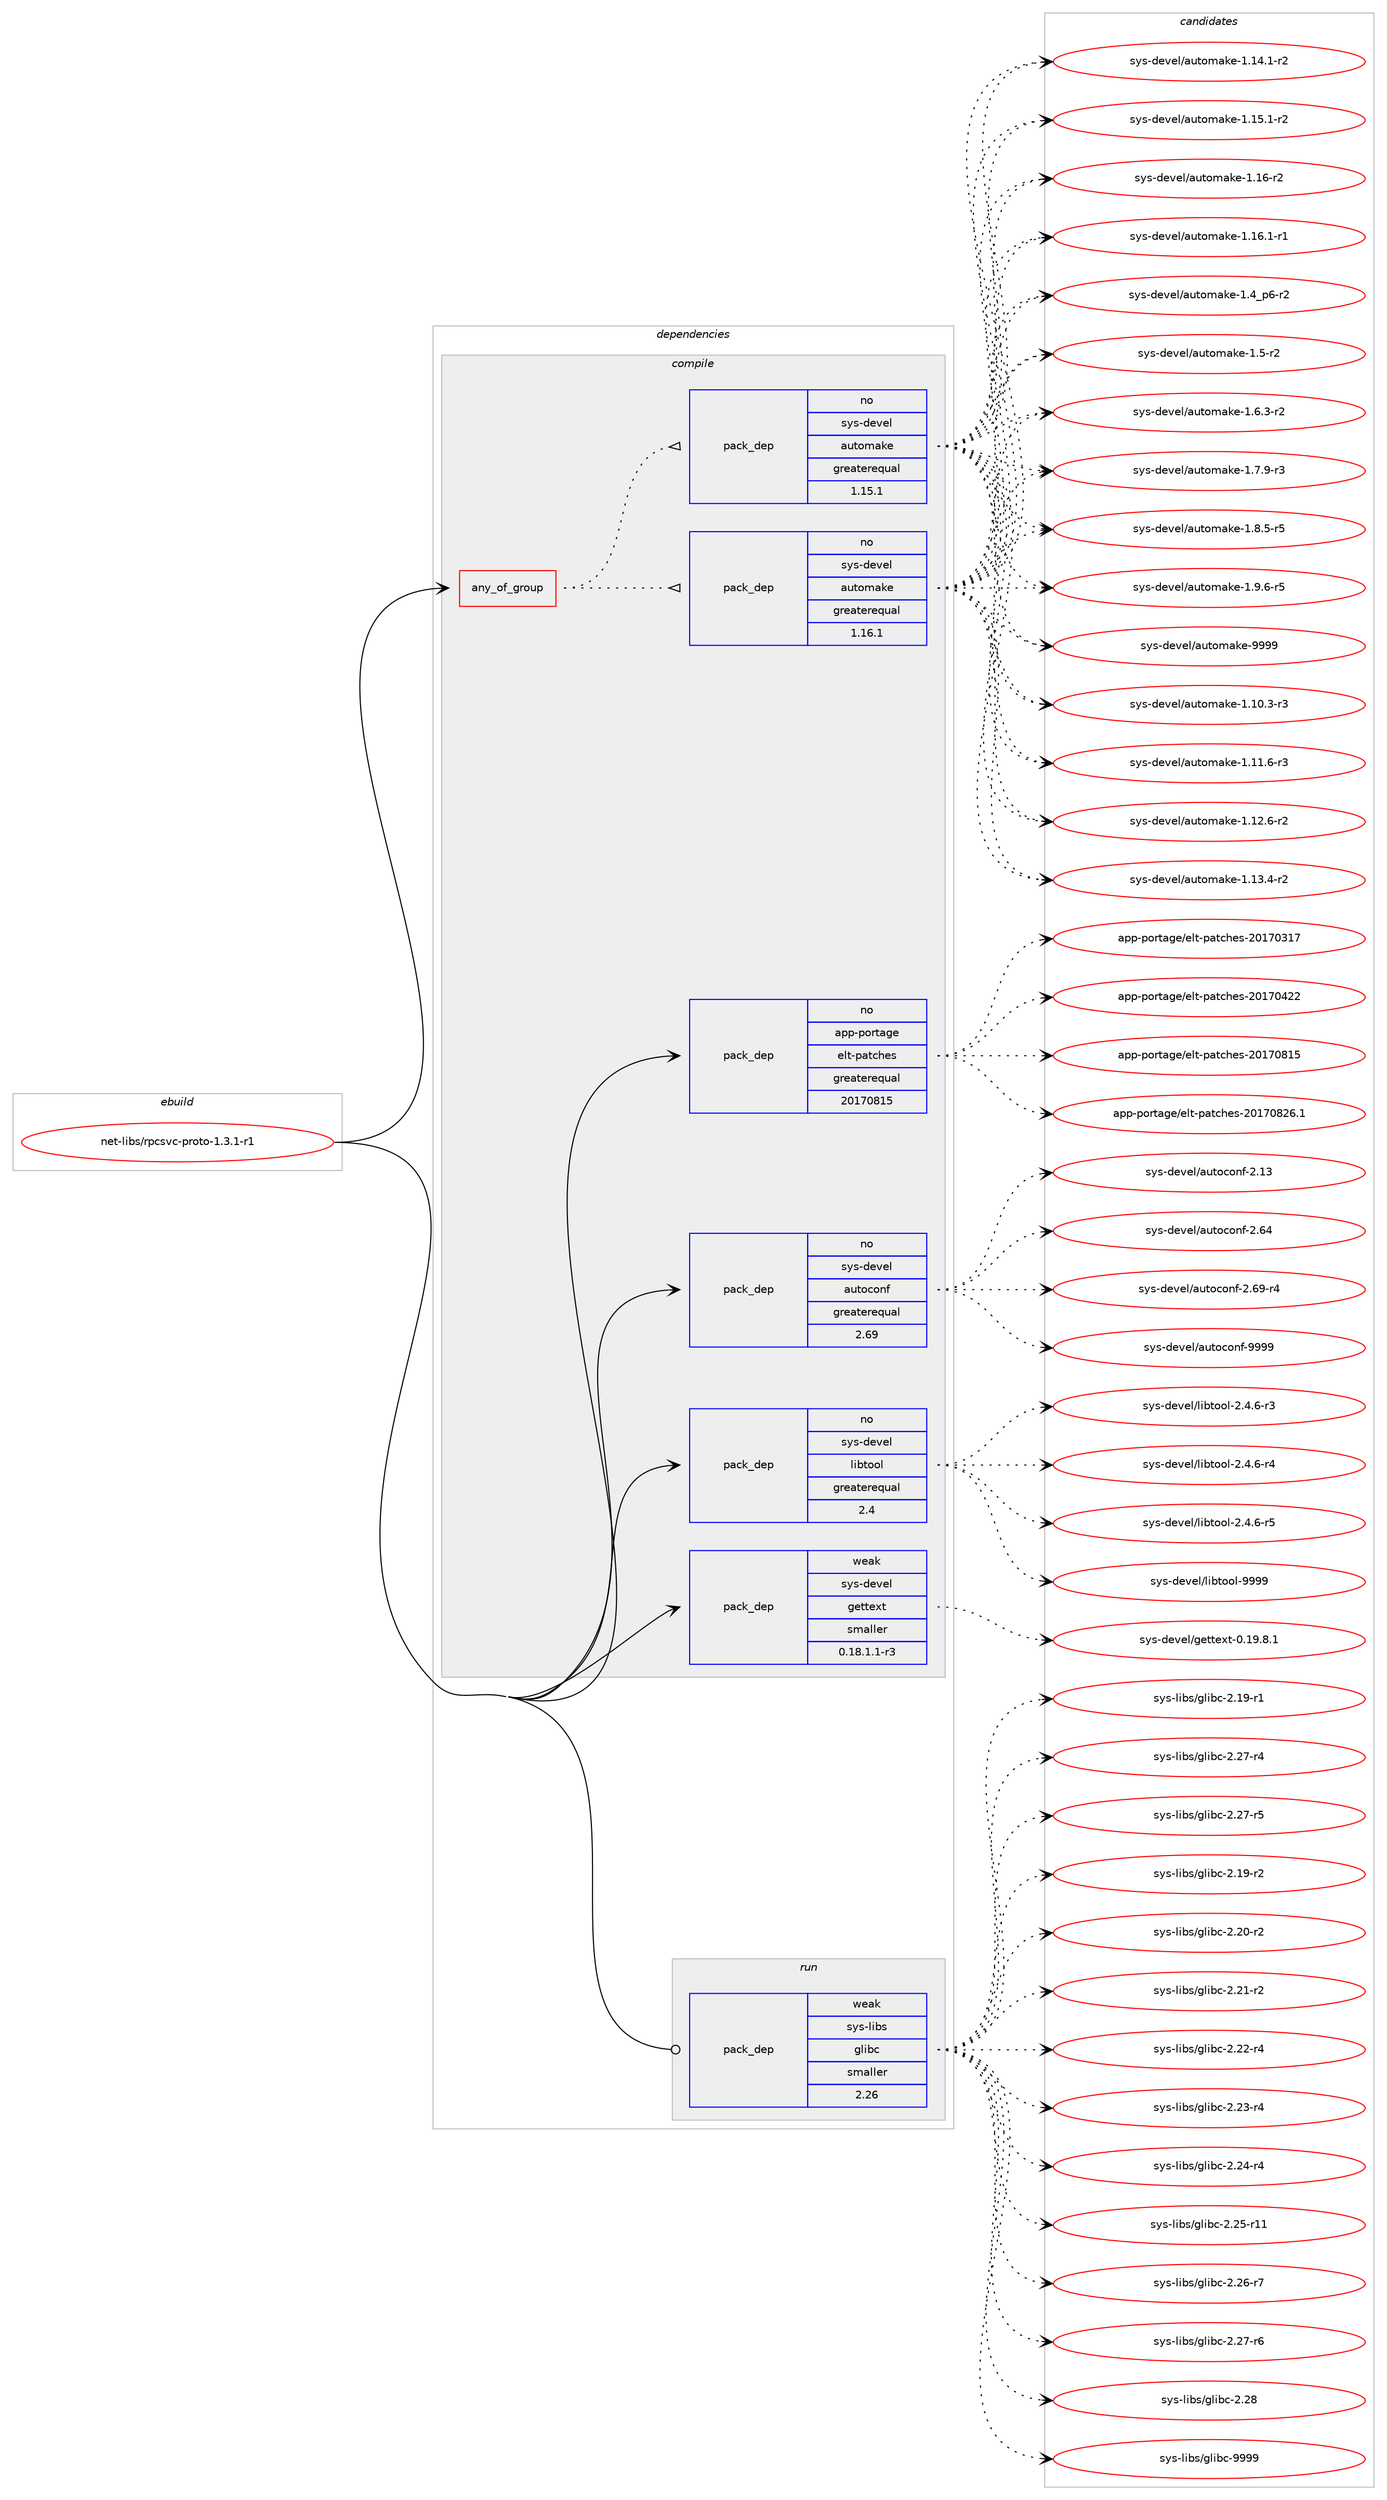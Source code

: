 digraph prolog {

# *************
# Graph options
# *************

newrank=true;
concentrate=true;
compound=true;
graph [rankdir=LR,fontname=Helvetica,fontsize=10,ranksep=1.5];#, ranksep=2.5, nodesep=0.2];
edge  [arrowhead=vee];
node  [fontname=Helvetica,fontsize=10];

# **********
# The ebuild
# **********

subgraph cluster_leftcol {
color=gray;
rank=same;
label=<<i>ebuild</i>>;
id [label="net-libs/rpcsvc-proto-1.3.1-r1", color=red, width=4, href="../net-libs/rpcsvc-proto-1.3.1-r1.svg"];
}

# ****************
# The dependencies
# ****************

subgraph cluster_midcol {
color=gray;
label=<<i>dependencies</i>>;
subgraph cluster_compile {
fillcolor="#eeeeee";
style=filled;
label=<<i>compile</i>>;
subgraph any218 {
dependency14055 [label=<<TABLE BORDER="0" CELLBORDER="1" CELLSPACING="0" CELLPADDING="4"><TR><TD CELLPADDING="10">any_of_group</TD></TR></TABLE>>, shape=none, color=red];subgraph pack9538 {
dependency14056 [label=<<TABLE BORDER="0" CELLBORDER="1" CELLSPACING="0" CELLPADDING="4" WIDTH="220"><TR><TD ROWSPAN="6" CELLPADDING="30">pack_dep</TD></TR><TR><TD WIDTH="110">no</TD></TR><TR><TD>sys-devel</TD></TR><TR><TD>automake</TD></TR><TR><TD>greaterequal</TD></TR><TR><TD>1.16.1</TD></TR></TABLE>>, shape=none, color=blue];
}
dependency14055:e -> dependency14056:w [weight=20,style="dotted",arrowhead="oinv"];
subgraph pack9539 {
dependency14057 [label=<<TABLE BORDER="0" CELLBORDER="1" CELLSPACING="0" CELLPADDING="4" WIDTH="220"><TR><TD ROWSPAN="6" CELLPADDING="30">pack_dep</TD></TR><TR><TD WIDTH="110">no</TD></TR><TR><TD>sys-devel</TD></TR><TR><TD>automake</TD></TR><TR><TD>greaterequal</TD></TR><TR><TD>1.15.1</TD></TR></TABLE>>, shape=none, color=blue];
}
dependency14055:e -> dependency14057:w [weight=20,style="dotted",arrowhead="oinv"];
}
id:e -> dependency14055:w [weight=20,style="solid",arrowhead="vee"];
subgraph pack9540 {
dependency14058 [label=<<TABLE BORDER="0" CELLBORDER="1" CELLSPACING="0" CELLPADDING="4" WIDTH="220"><TR><TD ROWSPAN="6" CELLPADDING="30">pack_dep</TD></TR><TR><TD WIDTH="110">no</TD></TR><TR><TD>app-portage</TD></TR><TR><TD>elt-patches</TD></TR><TR><TD>greaterequal</TD></TR><TR><TD>20170815</TD></TR></TABLE>>, shape=none, color=blue];
}
id:e -> dependency14058:w [weight=20,style="solid",arrowhead="vee"];
subgraph pack9541 {
dependency14059 [label=<<TABLE BORDER="0" CELLBORDER="1" CELLSPACING="0" CELLPADDING="4" WIDTH="220"><TR><TD ROWSPAN="6" CELLPADDING="30">pack_dep</TD></TR><TR><TD WIDTH="110">no</TD></TR><TR><TD>sys-devel</TD></TR><TR><TD>autoconf</TD></TR><TR><TD>greaterequal</TD></TR><TR><TD>2.69</TD></TR></TABLE>>, shape=none, color=blue];
}
id:e -> dependency14059:w [weight=20,style="solid",arrowhead="vee"];
subgraph pack9542 {
dependency14060 [label=<<TABLE BORDER="0" CELLBORDER="1" CELLSPACING="0" CELLPADDING="4" WIDTH="220"><TR><TD ROWSPAN="6" CELLPADDING="30">pack_dep</TD></TR><TR><TD WIDTH="110">no</TD></TR><TR><TD>sys-devel</TD></TR><TR><TD>libtool</TD></TR><TR><TD>greaterequal</TD></TR><TR><TD>2.4</TD></TR></TABLE>>, shape=none, color=blue];
}
id:e -> dependency14060:w [weight=20,style="solid",arrowhead="vee"];
subgraph pack9543 {
dependency14061 [label=<<TABLE BORDER="0" CELLBORDER="1" CELLSPACING="0" CELLPADDING="4" WIDTH="220"><TR><TD ROWSPAN="6" CELLPADDING="30">pack_dep</TD></TR><TR><TD WIDTH="110">weak</TD></TR><TR><TD>sys-devel</TD></TR><TR><TD>gettext</TD></TR><TR><TD>smaller</TD></TR><TR><TD>0.18.1.1-r3</TD></TR></TABLE>>, shape=none, color=blue];
}
id:e -> dependency14061:w [weight=20,style="solid",arrowhead="vee"];
}
subgraph cluster_compileandrun {
fillcolor="#eeeeee";
style=filled;
label=<<i>compile and run</i>>;
}
subgraph cluster_run {
fillcolor="#eeeeee";
style=filled;
label=<<i>run</i>>;
subgraph pack9544 {
dependency14062 [label=<<TABLE BORDER="0" CELLBORDER="1" CELLSPACING="0" CELLPADDING="4" WIDTH="220"><TR><TD ROWSPAN="6" CELLPADDING="30">pack_dep</TD></TR><TR><TD WIDTH="110">weak</TD></TR><TR><TD>sys-libs</TD></TR><TR><TD>glibc</TD></TR><TR><TD>smaller</TD></TR><TR><TD>2.26</TD></TR></TABLE>>, shape=none, color=blue];
}
id:e -> dependency14062:w [weight=20,style="solid",arrowhead="odot"];
}
}

# **************
# The candidates
# **************

subgraph cluster_choices {
rank=same;
color=gray;
label=<<i>candidates</i>>;

subgraph choice9538 {
color=black;
nodesep=1;
choice11512111545100101118101108479711711611110997107101454946494846514511451 [label="sys-devel/automake-1.10.3-r3", color=red, width=4,href="../sys-devel/automake-1.10.3-r3.svg"];
choice11512111545100101118101108479711711611110997107101454946494946544511451 [label="sys-devel/automake-1.11.6-r3", color=red, width=4,href="../sys-devel/automake-1.11.6-r3.svg"];
choice11512111545100101118101108479711711611110997107101454946495046544511450 [label="sys-devel/automake-1.12.6-r2", color=red, width=4,href="../sys-devel/automake-1.12.6-r2.svg"];
choice11512111545100101118101108479711711611110997107101454946495146524511450 [label="sys-devel/automake-1.13.4-r2", color=red, width=4,href="../sys-devel/automake-1.13.4-r2.svg"];
choice11512111545100101118101108479711711611110997107101454946495246494511450 [label="sys-devel/automake-1.14.1-r2", color=red, width=4,href="../sys-devel/automake-1.14.1-r2.svg"];
choice11512111545100101118101108479711711611110997107101454946495346494511450 [label="sys-devel/automake-1.15.1-r2", color=red, width=4,href="../sys-devel/automake-1.15.1-r2.svg"];
choice1151211154510010111810110847971171161111099710710145494649544511450 [label="sys-devel/automake-1.16-r2", color=red, width=4,href="../sys-devel/automake-1.16-r2.svg"];
choice11512111545100101118101108479711711611110997107101454946495446494511449 [label="sys-devel/automake-1.16.1-r1", color=red, width=4,href="../sys-devel/automake-1.16.1-r1.svg"];
choice115121115451001011181011084797117116111109971071014549465295112544511450 [label="sys-devel/automake-1.4_p6-r2", color=red, width=4,href="../sys-devel/automake-1.4_p6-r2.svg"];
choice11512111545100101118101108479711711611110997107101454946534511450 [label="sys-devel/automake-1.5-r2", color=red, width=4,href="../sys-devel/automake-1.5-r2.svg"];
choice115121115451001011181011084797117116111109971071014549465446514511450 [label="sys-devel/automake-1.6.3-r2", color=red, width=4,href="../sys-devel/automake-1.6.3-r2.svg"];
choice115121115451001011181011084797117116111109971071014549465546574511451 [label="sys-devel/automake-1.7.9-r3", color=red, width=4,href="../sys-devel/automake-1.7.9-r3.svg"];
choice115121115451001011181011084797117116111109971071014549465646534511453 [label="sys-devel/automake-1.8.5-r5", color=red, width=4,href="../sys-devel/automake-1.8.5-r5.svg"];
choice115121115451001011181011084797117116111109971071014549465746544511453 [label="sys-devel/automake-1.9.6-r5", color=red, width=4,href="../sys-devel/automake-1.9.6-r5.svg"];
choice115121115451001011181011084797117116111109971071014557575757 [label="sys-devel/automake-9999", color=red, width=4,href="../sys-devel/automake-9999.svg"];
dependency14056:e -> choice11512111545100101118101108479711711611110997107101454946494846514511451:w [style=dotted,weight="100"];
dependency14056:e -> choice11512111545100101118101108479711711611110997107101454946494946544511451:w [style=dotted,weight="100"];
dependency14056:e -> choice11512111545100101118101108479711711611110997107101454946495046544511450:w [style=dotted,weight="100"];
dependency14056:e -> choice11512111545100101118101108479711711611110997107101454946495146524511450:w [style=dotted,weight="100"];
dependency14056:e -> choice11512111545100101118101108479711711611110997107101454946495246494511450:w [style=dotted,weight="100"];
dependency14056:e -> choice11512111545100101118101108479711711611110997107101454946495346494511450:w [style=dotted,weight="100"];
dependency14056:e -> choice1151211154510010111810110847971171161111099710710145494649544511450:w [style=dotted,weight="100"];
dependency14056:e -> choice11512111545100101118101108479711711611110997107101454946495446494511449:w [style=dotted,weight="100"];
dependency14056:e -> choice115121115451001011181011084797117116111109971071014549465295112544511450:w [style=dotted,weight="100"];
dependency14056:e -> choice11512111545100101118101108479711711611110997107101454946534511450:w [style=dotted,weight="100"];
dependency14056:e -> choice115121115451001011181011084797117116111109971071014549465446514511450:w [style=dotted,weight="100"];
dependency14056:e -> choice115121115451001011181011084797117116111109971071014549465546574511451:w [style=dotted,weight="100"];
dependency14056:e -> choice115121115451001011181011084797117116111109971071014549465646534511453:w [style=dotted,weight="100"];
dependency14056:e -> choice115121115451001011181011084797117116111109971071014549465746544511453:w [style=dotted,weight="100"];
dependency14056:e -> choice115121115451001011181011084797117116111109971071014557575757:w [style=dotted,weight="100"];
}
subgraph choice9539 {
color=black;
nodesep=1;
choice11512111545100101118101108479711711611110997107101454946494846514511451 [label="sys-devel/automake-1.10.3-r3", color=red, width=4,href="../sys-devel/automake-1.10.3-r3.svg"];
choice11512111545100101118101108479711711611110997107101454946494946544511451 [label="sys-devel/automake-1.11.6-r3", color=red, width=4,href="../sys-devel/automake-1.11.6-r3.svg"];
choice11512111545100101118101108479711711611110997107101454946495046544511450 [label="sys-devel/automake-1.12.6-r2", color=red, width=4,href="../sys-devel/automake-1.12.6-r2.svg"];
choice11512111545100101118101108479711711611110997107101454946495146524511450 [label="sys-devel/automake-1.13.4-r2", color=red, width=4,href="../sys-devel/automake-1.13.4-r2.svg"];
choice11512111545100101118101108479711711611110997107101454946495246494511450 [label="sys-devel/automake-1.14.1-r2", color=red, width=4,href="../sys-devel/automake-1.14.1-r2.svg"];
choice11512111545100101118101108479711711611110997107101454946495346494511450 [label="sys-devel/automake-1.15.1-r2", color=red, width=4,href="../sys-devel/automake-1.15.1-r2.svg"];
choice1151211154510010111810110847971171161111099710710145494649544511450 [label="sys-devel/automake-1.16-r2", color=red, width=4,href="../sys-devel/automake-1.16-r2.svg"];
choice11512111545100101118101108479711711611110997107101454946495446494511449 [label="sys-devel/automake-1.16.1-r1", color=red, width=4,href="../sys-devel/automake-1.16.1-r1.svg"];
choice115121115451001011181011084797117116111109971071014549465295112544511450 [label="sys-devel/automake-1.4_p6-r2", color=red, width=4,href="../sys-devel/automake-1.4_p6-r2.svg"];
choice11512111545100101118101108479711711611110997107101454946534511450 [label="sys-devel/automake-1.5-r2", color=red, width=4,href="../sys-devel/automake-1.5-r2.svg"];
choice115121115451001011181011084797117116111109971071014549465446514511450 [label="sys-devel/automake-1.6.3-r2", color=red, width=4,href="../sys-devel/automake-1.6.3-r2.svg"];
choice115121115451001011181011084797117116111109971071014549465546574511451 [label="sys-devel/automake-1.7.9-r3", color=red, width=4,href="../sys-devel/automake-1.7.9-r3.svg"];
choice115121115451001011181011084797117116111109971071014549465646534511453 [label="sys-devel/automake-1.8.5-r5", color=red, width=4,href="../sys-devel/automake-1.8.5-r5.svg"];
choice115121115451001011181011084797117116111109971071014549465746544511453 [label="sys-devel/automake-1.9.6-r5", color=red, width=4,href="../sys-devel/automake-1.9.6-r5.svg"];
choice115121115451001011181011084797117116111109971071014557575757 [label="sys-devel/automake-9999", color=red, width=4,href="../sys-devel/automake-9999.svg"];
dependency14057:e -> choice11512111545100101118101108479711711611110997107101454946494846514511451:w [style=dotted,weight="100"];
dependency14057:e -> choice11512111545100101118101108479711711611110997107101454946494946544511451:w [style=dotted,weight="100"];
dependency14057:e -> choice11512111545100101118101108479711711611110997107101454946495046544511450:w [style=dotted,weight="100"];
dependency14057:e -> choice11512111545100101118101108479711711611110997107101454946495146524511450:w [style=dotted,weight="100"];
dependency14057:e -> choice11512111545100101118101108479711711611110997107101454946495246494511450:w [style=dotted,weight="100"];
dependency14057:e -> choice11512111545100101118101108479711711611110997107101454946495346494511450:w [style=dotted,weight="100"];
dependency14057:e -> choice1151211154510010111810110847971171161111099710710145494649544511450:w [style=dotted,weight="100"];
dependency14057:e -> choice11512111545100101118101108479711711611110997107101454946495446494511449:w [style=dotted,weight="100"];
dependency14057:e -> choice115121115451001011181011084797117116111109971071014549465295112544511450:w [style=dotted,weight="100"];
dependency14057:e -> choice11512111545100101118101108479711711611110997107101454946534511450:w [style=dotted,weight="100"];
dependency14057:e -> choice115121115451001011181011084797117116111109971071014549465446514511450:w [style=dotted,weight="100"];
dependency14057:e -> choice115121115451001011181011084797117116111109971071014549465546574511451:w [style=dotted,weight="100"];
dependency14057:e -> choice115121115451001011181011084797117116111109971071014549465646534511453:w [style=dotted,weight="100"];
dependency14057:e -> choice115121115451001011181011084797117116111109971071014549465746544511453:w [style=dotted,weight="100"];
dependency14057:e -> choice115121115451001011181011084797117116111109971071014557575757:w [style=dotted,weight="100"];
}
subgraph choice9540 {
color=black;
nodesep=1;
choice97112112451121111141169710310147101108116451129711699104101115455048495548514955 [label="app-portage/elt-patches-20170317", color=red, width=4,href="../app-portage/elt-patches-20170317.svg"];
choice97112112451121111141169710310147101108116451129711699104101115455048495548525050 [label="app-portage/elt-patches-20170422", color=red, width=4,href="../app-portage/elt-patches-20170422.svg"];
choice97112112451121111141169710310147101108116451129711699104101115455048495548564953 [label="app-portage/elt-patches-20170815", color=red, width=4,href="../app-portage/elt-patches-20170815.svg"];
choice971121124511211111411697103101471011081164511297116991041011154550484955485650544649 [label="app-portage/elt-patches-20170826.1", color=red, width=4,href="../app-portage/elt-patches-20170826.1.svg"];
dependency14058:e -> choice97112112451121111141169710310147101108116451129711699104101115455048495548514955:w [style=dotted,weight="100"];
dependency14058:e -> choice97112112451121111141169710310147101108116451129711699104101115455048495548525050:w [style=dotted,weight="100"];
dependency14058:e -> choice97112112451121111141169710310147101108116451129711699104101115455048495548564953:w [style=dotted,weight="100"];
dependency14058:e -> choice971121124511211111411697103101471011081164511297116991041011154550484955485650544649:w [style=dotted,weight="100"];
}
subgraph choice9541 {
color=black;
nodesep=1;
choice115121115451001011181011084797117116111991111101024550464951 [label="sys-devel/autoconf-2.13", color=red, width=4,href="../sys-devel/autoconf-2.13.svg"];
choice115121115451001011181011084797117116111991111101024550465452 [label="sys-devel/autoconf-2.64", color=red, width=4,href="../sys-devel/autoconf-2.64.svg"];
choice1151211154510010111810110847971171161119911111010245504654574511452 [label="sys-devel/autoconf-2.69-r4", color=red, width=4,href="../sys-devel/autoconf-2.69-r4.svg"];
choice115121115451001011181011084797117116111991111101024557575757 [label="sys-devel/autoconf-9999", color=red, width=4,href="../sys-devel/autoconf-9999.svg"];
dependency14059:e -> choice115121115451001011181011084797117116111991111101024550464951:w [style=dotted,weight="100"];
dependency14059:e -> choice115121115451001011181011084797117116111991111101024550465452:w [style=dotted,weight="100"];
dependency14059:e -> choice1151211154510010111810110847971171161119911111010245504654574511452:w [style=dotted,weight="100"];
dependency14059:e -> choice115121115451001011181011084797117116111991111101024557575757:w [style=dotted,weight="100"];
}
subgraph choice9542 {
color=black;
nodesep=1;
choice1151211154510010111810110847108105981161111111084550465246544511451 [label="sys-devel/libtool-2.4.6-r3", color=red, width=4,href="../sys-devel/libtool-2.4.6-r3.svg"];
choice1151211154510010111810110847108105981161111111084550465246544511452 [label="sys-devel/libtool-2.4.6-r4", color=red, width=4,href="../sys-devel/libtool-2.4.6-r4.svg"];
choice1151211154510010111810110847108105981161111111084550465246544511453 [label="sys-devel/libtool-2.4.6-r5", color=red, width=4,href="../sys-devel/libtool-2.4.6-r5.svg"];
choice1151211154510010111810110847108105981161111111084557575757 [label="sys-devel/libtool-9999", color=red, width=4,href="../sys-devel/libtool-9999.svg"];
dependency14060:e -> choice1151211154510010111810110847108105981161111111084550465246544511451:w [style=dotted,weight="100"];
dependency14060:e -> choice1151211154510010111810110847108105981161111111084550465246544511452:w [style=dotted,weight="100"];
dependency14060:e -> choice1151211154510010111810110847108105981161111111084550465246544511453:w [style=dotted,weight="100"];
dependency14060:e -> choice1151211154510010111810110847108105981161111111084557575757:w [style=dotted,weight="100"];
}
subgraph choice9543 {
color=black;
nodesep=1;
choice1151211154510010111810110847103101116116101120116454846495746564649 [label="sys-devel/gettext-0.19.8.1", color=red, width=4,href="../sys-devel/gettext-0.19.8.1.svg"];
dependency14061:e -> choice1151211154510010111810110847103101116116101120116454846495746564649:w [style=dotted,weight="100"];
}
subgraph choice9544 {
color=black;
nodesep=1;
choice115121115451081059811547103108105989945504649574511449 [label="sys-libs/glibc-2.19-r1", color=red, width=4,href="../sys-libs/glibc-2.19-r1.svg"];
choice115121115451081059811547103108105989945504650554511452 [label="sys-libs/glibc-2.27-r4", color=red, width=4,href="../sys-libs/glibc-2.27-r4.svg"];
choice115121115451081059811547103108105989945504650554511453 [label="sys-libs/glibc-2.27-r5", color=red, width=4,href="../sys-libs/glibc-2.27-r5.svg"];
choice115121115451081059811547103108105989945504649574511450 [label="sys-libs/glibc-2.19-r2", color=red, width=4,href="../sys-libs/glibc-2.19-r2.svg"];
choice115121115451081059811547103108105989945504650484511450 [label="sys-libs/glibc-2.20-r2", color=red, width=4,href="../sys-libs/glibc-2.20-r2.svg"];
choice115121115451081059811547103108105989945504650494511450 [label="sys-libs/glibc-2.21-r2", color=red, width=4,href="../sys-libs/glibc-2.21-r2.svg"];
choice115121115451081059811547103108105989945504650504511452 [label="sys-libs/glibc-2.22-r4", color=red, width=4,href="../sys-libs/glibc-2.22-r4.svg"];
choice115121115451081059811547103108105989945504650514511452 [label="sys-libs/glibc-2.23-r4", color=red, width=4,href="../sys-libs/glibc-2.23-r4.svg"];
choice115121115451081059811547103108105989945504650524511452 [label="sys-libs/glibc-2.24-r4", color=red, width=4,href="../sys-libs/glibc-2.24-r4.svg"];
choice11512111545108105981154710310810598994550465053451144949 [label="sys-libs/glibc-2.25-r11", color=red, width=4,href="../sys-libs/glibc-2.25-r11.svg"];
choice115121115451081059811547103108105989945504650544511455 [label="sys-libs/glibc-2.26-r7", color=red, width=4,href="../sys-libs/glibc-2.26-r7.svg"];
choice115121115451081059811547103108105989945504650554511454 [label="sys-libs/glibc-2.27-r6", color=red, width=4,href="../sys-libs/glibc-2.27-r6.svg"];
choice11512111545108105981154710310810598994550465056 [label="sys-libs/glibc-2.28", color=red, width=4,href="../sys-libs/glibc-2.28.svg"];
choice11512111545108105981154710310810598994557575757 [label="sys-libs/glibc-9999", color=red, width=4,href="../sys-libs/glibc-9999.svg"];
dependency14062:e -> choice115121115451081059811547103108105989945504649574511449:w [style=dotted,weight="100"];
dependency14062:e -> choice115121115451081059811547103108105989945504650554511452:w [style=dotted,weight="100"];
dependency14062:e -> choice115121115451081059811547103108105989945504650554511453:w [style=dotted,weight="100"];
dependency14062:e -> choice115121115451081059811547103108105989945504649574511450:w [style=dotted,weight="100"];
dependency14062:e -> choice115121115451081059811547103108105989945504650484511450:w [style=dotted,weight="100"];
dependency14062:e -> choice115121115451081059811547103108105989945504650494511450:w [style=dotted,weight="100"];
dependency14062:e -> choice115121115451081059811547103108105989945504650504511452:w [style=dotted,weight="100"];
dependency14062:e -> choice115121115451081059811547103108105989945504650514511452:w [style=dotted,weight="100"];
dependency14062:e -> choice115121115451081059811547103108105989945504650524511452:w [style=dotted,weight="100"];
dependency14062:e -> choice11512111545108105981154710310810598994550465053451144949:w [style=dotted,weight="100"];
dependency14062:e -> choice115121115451081059811547103108105989945504650544511455:w [style=dotted,weight="100"];
dependency14062:e -> choice115121115451081059811547103108105989945504650554511454:w [style=dotted,weight="100"];
dependency14062:e -> choice11512111545108105981154710310810598994550465056:w [style=dotted,weight="100"];
dependency14062:e -> choice11512111545108105981154710310810598994557575757:w [style=dotted,weight="100"];
}
}

}
